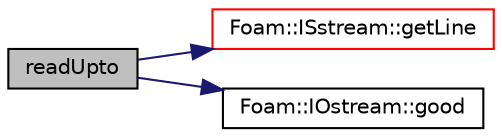 digraph "readUpto"
{
  bgcolor="transparent";
  edge [fontname="Helvetica",fontsize="10",labelfontname="Helvetica",labelfontsize="10"];
  node [fontname="Helvetica",fontsize="10",shape=record];
  rankdir="LR";
  Node148583 [label="readUpto",height=0.2,width=0.4,color="black", fillcolor="grey75", style="filled", fontcolor="black"];
  Node148583 -> Node148584 [color="midnightblue",fontsize="10",style="solid",fontname="Helvetica"];
  Node148584 [label="Foam::ISstream::getLine",height=0.2,width=0.4,color="red",URL="$a27393.html#a94b82bd8f7d8cdaa83c9c70b7c919f78",tooltip="Raw, low-level getline into a string function. "];
  Node148583 -> Node148586 [color="midnightblue",fontsize="10",style="solid",fontname="Helvetica"];
  Node148586 [label="Foam::IOstream::good",height=0.2,width=0.4,color="black",URL="$a27333.html#abdcc7f96f487faadc7769afcf58fe992",tooltip="Return true if next operation might succeed. "];
}
